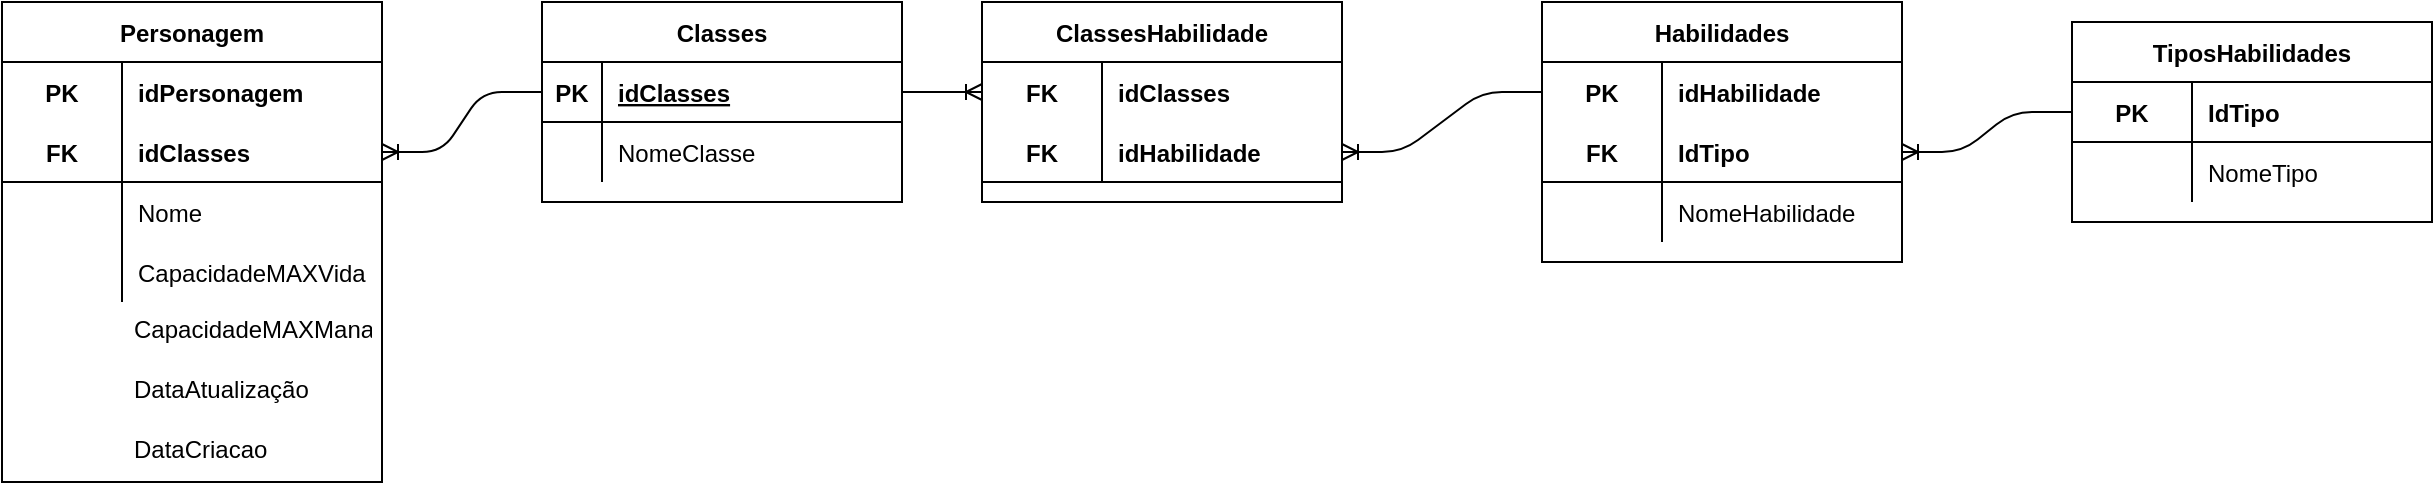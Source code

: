 <mxfile version="14.4.3" type="device"><diagram id="nSzzUIkmWEbeYExrmYof" name="Rpg_logico"><mxGraphModel dx="1446" dy="519" grid="0" gridSize="10" guides="1" tooltips="1" connect="1" arrows="1" fold="1" page="0" pageScale="1" pageWidth="1400" pageHeight="400" math="0" shadow="0"><root><mxCell id="0"/><mxCell id="1" parent="0"/><mxCell id="-qJ9bbTvGp7XI1ia1LeW-1" value="Personagem" style="shape=table;startSize=30;container=1;collapsible=1;childLayout=tableLayout;fixedRows=1;rowLines=0;fontStyle=1;align=center;resizeLast=1;" parent="1" vertex="1"><mxGeometry x="95" y="80" width="190" height="240" as="geometry"/></mxCell><mxCell id="-qJ9bbTvGp7XI1ia1LeW-2" value="" style="shape=partialRectangle;collapsible=0;dropTarget=0;pointerEvents=0;fillColor=none;top=0;left=0;bottom=0;right=0;points=[[0,0.5],[1,0.5]];portConstraint=eastwest;" parent="-qJ9bbTvGp7XI1ia1LeW-1" vertex="1"><mxGeometry y="30" width="190" height="30" as="geometry"/></mxCell><mxCell id="-qJ9bbTvGp7XI1ia1LeW-3" value="PK" style="shape=partialRectangle;connectable=0;fillColor=none;top=0;left=0;bottom=0;right=0;fontStyle=1;overflow=hidden;" parent="-qJ9bbTvGp7XI1ia1LeW-2" vertex="1"><mxGeometry width="60" height="30" as="geometry"/></mxCell><mxCell id="-qJ9bbTvGp7XI1ia1LeW-4" value="idPersonagem" style="shape=partialRectangle;connectable=0;fillColor=none;top=0;left=0;bottom=0;right=0;align=left;spacingLeft=6;fontStyle=1;overflow=hidden;" parent="-qJ9bbTvGp7XI1ia1LeW-2" vertex="1"><mxGeometry x="60" width="130" height="30" as="geometry"/></mxCell><mxCell id="-qJ9bbTvGp7XI1ia1LeW-5" value="" style="shape=partialRectangle;collapsible=0;dropTarget=0;pointerEvents=0;fillColor=none;top=0;left=0;bottom=1;right=0;points=[[0,0.5],[1,0.5]];portConstraint=eastwest;" parent="-qJ9bbTvGp7XI1ia1LeW-1" vertex="1"><mxGeometry y="60" width="190" height="30" as="geometry"/></mxCell><mxCell id="-qJ9bbTvGp7XI1ia1LeW-6" value="FK" style="shape=partialRectangle;connectable=0;fillColor=none;top=0;left=0;bottom=0;right=0;fontStyle=1;overflow=hidden;" parent="-qJ9bbTvGp7XI1ia1LeW-5" vertex="1"><mxGeometry width="60" height="30" as="geometry"/></mxCell><mxCell id="-qJ9bbTvGp7XI1ia1LeW-7" value="idClasses" style="shape=partialRectangle;connectable=0;fillColor=none;top=0;left=0;bottom=0;right=0;align=left;spacingLeft=6;fontStyle=1;overflow=hidden;" parent="-qJ9bbTvGp7XI1ia1LeW-5" vertex="1"><mxGeometry x="60" width="130" height="30" as="geometry"/></mxCell><mxCell id="-qJ9bbTvGp7XI1ia1LeW-8" value="" style="shape=partialRectangle;collapsible=0;dropTarget=0;pointerEvents=0;fillColor=none;top=0;left=0;bottom=0;right=0;points=[[0,0.5],[1,0.5]];portConstraint=eastwest;" parent="-qJ9bbTvGp7XI1ia1LeW-1" vertex="1"><mxGeometry y="90" width="190" height="30" as="geometry"/></mxCell><mxCell id="-qJ9bbTvGp7XI1ia1LeW-9" value="" style="shape=partialRectangle;connectable=0;fillColor=none;top=0;left=0;bottom=0;right=0;editable=1;overflow=hidden;" parent="-qJ9bbTvGp7XI1ia1LeW-8" vertex="1"><mxGeometry width="60" height="30" as="geometry"/></mxCell><mxCell id="-qJ9bbTvGp7XI1ia1LeW-10" value="Nome" style="shape=partialRectangle;connectable=0;fillColor=none;top=0;left=0;bottom=0;right=0;align=left;spacingLeft=6;overflow=hidden;" parent="-qJ9bbTvGp7XI1ia1LeW-8" vertex="1"><mxGeometry x="60" width="130" height="30" as="geometry"/></mxCell><mxCell id="-qJ9bbTvGp7XI1ia1LeW-11" value="" style="shape=partialRectangle;collapsible=0;dropTarget=0;pointerEvents=0;fillColor=none;top=0;left=0;bottom=0;right=0;points=[[0,0.5],[1,0.5]];portConstraint=eastwest;" parent="-qJ9bbTvGp7XI1ia1LeW-1" vertex="1"><mxGeometry y="120" width="190" height="30" as="geometry"/></mxCell><mxCell id="-qJ9bbTvGp7XI1ia1LeW-12" value="" style="shape=partialRectangle;connectable=0;fillColor=none;top=0;left=0;bottom=0;right=0;editable=1;overflow=hidden;" parent="-qJ9bbTvGp7XI1ia1LeW-11" vertex="1"><mxGeometry width="60" height="30" as="geometry"/></mxCell><mxCell id="-qJ9bbTvGp7XI1ia1LeW-13" value="CapacidadeMAXVida" style="shape=partialRectangle;connectable=0;fillColor=none;top=0;left=0;bottom=0;right=0;align=left;spacingLeft=6;overflow=hidden;" parent="-qJ9bbTvGp7XI1ia1LeW-11" vertex="1"><mxGeometry x="60" width="130" height="30" as="geometry"/></mxCell><mxCell id="-qJ9bbTvGp7XI1ia1LeW-14" value="CapacidadeMAXMana" style="text;strokeColor=none;fillColor=none;spacingLeft=4;spacingRight=4;overflow=hidden;rotatable=0;points=[[0,0.5],[1,0.5]];portConstraint=eastwest;fontSize=12;" parent="1" vertex="1"><mxGeometry x="155" y="230" width="130" height="30" as="geometry"/></mxCell><mxCell id="-qJ9bbTvGp7XI1ia1LeW-15" value="DataAtualização" style="text;strokeColor=none;fillColor=none;spacingLeft=4;spacingRight=4;overflow=hidden;rotatable=0;points=[[0,0.5],[1,0.5]];portConstraint=eastwest;fontSize=12;" parent="1" vertex="1"><mxGeometry x="155" y="260" width="130" height="30" as="geometry"/></mxCell><mxCell id="-qJ9bbTvGp7XI1ia1LeW-16" value="DataCriacao" style="text;strokeColor=none;fillColor=none;spacingLeft=4;spacingRight=4;overflow=hidden;rotatable=0;points=[[0,0.5],[1,0.5]];portConstraint=eastwest;fontSize=12;" parent="1" vertex="1"><mxGeometry x="155" y="290" width="130" height="30" as="geometry"/></mxCell><mxCell id="-qJ9bbTvGp7XI1ia1LeW-30" value="Classes" style="shape=table;startSize=30;container=1;collapsible=1;childLayout=tableLayout;fixedRows=1;rowLines=0;fontStyle=1;align=center;resizeLast=1;" parent="1" vertex="1"><mxGeometry x="365" y="80" width="180" height="100" as="geometry"/></mxCell><mxCell id="-qJ9bbTvGp7XI1ia1LeW-31" value="" style="shape=partialRectangle;collapsible=0;dropTarget=0;pointerEvents=0;fillColor=none;top=0;left=0;bottom=1;right=0;points=[[0,0.5],[1,0.5]];portConstraint=eastwest;" parent="-qJ9bbTvGp7XI1ia1LeW-30" vertex="1"><mxGeometry y="30" width="180" height="30" as="geometry"/></mxCell><mxCell id="-qJ9bbTvGp7XI1ia1LeW-32" value="PK" style="shape=partialRectangle;connectable=0;fillColor=none;top=0;left=0;bottom=0;right=0;fontStyle=1;overflow=hidden;" parent="-qJ9bbTvGp7XI1ia1LeW-31" vertex="1"><mxGeometry width="30" height="30" as="geometry"/></mxCell><mxCell id="-qJ9bbTvGp7XI1ia1LeW-33" value="idClasses" style="shape=partialRectangle;connectable=0;fillColor=none;top=0;left=0;bottom=0;right=0;align=left;spacingLeft=6;fontStyle=5;overflow=hidden;" parent="-qJ9bbTvGp7XI1ia1LeW-31" vertex="1"><mxGeometry x="30" width="150" height="30" as="geometry"/></mxCell><mxCell id="-qJ9bbTvGp7XI1ia1LeW-34" value="" style="shape=partialRectangle;collapsible=0;dropTarget=0;pointerEvents=0;fillColor=none;top=0;left=0;bottom=0;right=0;points=[[0,0.5],[1,0.5]];portConstraint=eastwest;" parent="-qJ9bbTvGp7XI1ia1LeW-30" vertex="1"><mxGeometry y="60" width="180" height="30" as="geometry"/></mxCell><mxCell id="-qJ9bbTvGp7XI1ia1LeW-35" value="" style="shape=partialRectangle;connectable=0;fillColor=none;top=0;left=0;bottom=0;right=0;editable=1;overflow=hidden;" parent="-qJ9bbTvGp7XI1ia1LeW-34" vertex="1"><mxGeometry width="30" height="30" as="geometry"/></mxCell><mxCell id="-qJ9bbTvGp7XI1ia1LeW-36" value="NomeClasse" style="shape=partialRectangle;connectable=0;fillColor=none;top=0;left=0;bottom=0;right=0;align=left;spacingLeft=6;overflow=hidden;" parent="-qJ9bbTvGp7XI1ia1LeW-34" vertex="1"><mxGeometry x="30" width="150" height="30" as="geometry"/></mxCell><mxCell id="-qJ9bbTvGp7XI1ia1LeW-43" value="" style="edgeStyle=entityRelationEdgeStyle;fontSize=12;html=1;endArrow=ERoneToMany;entryX=1;entryY=0.5;entryDx=0;entryDy=0;exitX=0;exitY=0.5;exitDx=0;exitDy=0;" parent="1" source="-qJ9bbTvGp7XI1ia1LeW-31" target="-qJ9bbTvGp7XI1ia1LeW-5" edge="1"><mxGeometry width="100" height="100" relative="1" as="geometry"><mxPoint x="385" y="260" as="sourcePoint"/><mxPoint x="485" y="160" as="targetPoint"/></mxGeometry></mxCell><mxCell id="-qJ9bbTvGp7XI1ia1LeW-44" value="ClassesHabilidade" style="shape=table;startSize=30;container=1;collapsible=1;childLayout=tableLayout;fixedRows=1;rowLines=0;fontStyle=1;align=center;resizeLast=1;" parent="1" vertex="1"><mxGeometry x="585" y="80" width="180" height="100" as="geometry"/></mxCell><mxCell id="-qJ9bbTvGp7XI1ia1LeW-45" value="" style="shape=partialRectangle;collapsible=0;dropTarget=0;pointerEvents=0;fillColor=none;top=0;left=0;bottom=0;right=0;points=[[0,0.5],[1,0.5]];portConstraint=eastwest;" parent="-qJ9bbTvGp7XI1ia1LeW-44" vertex="1"><mxGeometry y="30" width="180" height="30" as="geometry"/></mxCell><mxCell id="-qJ9bbTvGp7XI1ia1LeW-46" value="FK" style="shape=partialRectangle;connectable=0;fillColor=none;top=0;left=0;bottom=0;right=0;fontStyle=1;overflow=hidden;" parent="-qJ9bbTvGp7XI1ia1LeW-45" vertex="1"><mxGeometry width="60" height="30" as="geometry"/></mxCell><mxCell id="-qJ9bbTvGp7XI1ia1LeW-47" value="idClasses" style="shape=partialRectangle;connectable=0;fillColor=none;top=0;left=0;bottom=0;right=0;align=left;spacingLeft=6;fontStyle=1;overflow=hidden;" parent="-qJ9bbTvGp7XI1ia1LeW-45" vertex="1"><mxGeometry x="60" width="120" height="30" as="geometry"/></mxCell><mxCell id="-qJ9bbTvGp7XI1ia1LeW-48" value="" style="shape=partialRectangle;collapsible=0;dropTarget=0;pointerEvents=0;fillColor=none;top=0;left=0;bottom=1;right=0;points=[[0,0.5],[1,0.5]];portConstraint=eastwest;" parent="-qJ9bbTvGp7XI1ia1LeW-44" vertex="1"><mxGeometry y="60" width="180" height="30" as="geometry"/></mxCell><mxCell id="-qJ9bbTvGp7XI1ia1LeW-49" value="FK" style="shape=partialRectangle;connectable=0;fillColor=none;top=0;left=0;bottom=0;right=0;fontStyle=1;overflow=hidden;" parent="-qJ9bbTvGp7XI1ia1LeW-48" vertex="1"><mxGeometry width="60" height="30" as="geometry"/></mxCell><mxCell id="-qJ9bbTvGp7XI1ia1LeW-50" value="idHabilidade" style="shape=partialRectangle;connectable=0;fillColor=none;top=0;left=0;bottom=0;right=0;align=left;spacingLeft=6;fontStyle=1;overflow=hidden;" parent="-qJ9bbTvGp7XI1ia1LeW-48" vertex="1"><mxGeometry x="60" width="120" height="30" as="geometry"/></mxCell><mxCell id="-qJ9bbTvGp7XI1ia1LeW-57" value="" style="edgeStyle=entityRelationEdgeStyle;fontSize=12;html=1;endArrow=ERoneToMany;exitX=1;exitY=0.5;exitDx=0;exitDy=0;entryX=0;entryY=0.5;entryDx=0;entryDy=0;" parent="1" source="-qJ9bbTvGp7XI1ia1LeW-31" target="-qJ9bbTvGp7XI1ia1LeW-45" edge="1"><mxGeometry width="100" height="100" relative="1" as="geometry"><mxPoint x="385" y="260" as="sourcePoint"/><mxPoint x="485" y="160" as="targetPoint"/></mxGeometry></mxCell><mxCell id="-qJ9bbTvGp7XI1ia1LeW-58" value="Habilidades" style="shape=table;startSize=30;container=1;collapsible=1;childLayout=tableLayout;fixedRows=1;rowLines=0;fontStyle=1;align=center;resizeLast=1;" parent="1" vertex="1"><mxGeometry x="865" y="80" width="180" height="130" as="geometry"/></mxCell><mxCell id="-qJ9bbTvGp7XI1ia1LeW-59" value="" style="shape=partialRectangle;collapsible=0;dropTarget=0;pointerEvents=0;fillColor=none;top=0;left=0;bottom=0&#10;;right=0;points=[[0,0.5],[1,0.5]];portConstraint=eastwest;" parent="-qJ9bbTvGp7XI1ia1LeW-58" vertex="1"><mxGeometry y="30" width="180" height="30" as="geometry"/></mxCell><mxCell id="-qJ9bbTvGp7XI1ia1LeW-60" value="PK" style="shape=partialRectangle;connectable=0;fillColor=none;top=0;left=0;bottom=0;right=0;fontStyle=1;overflow=hidden;" parent="-qJ9bbTvGp7XI1ia1LeW-59" vertex="1"><mxGeometry width="60" height="30" as="geometry"/></mxCell><mxCell id="-qJ9bbTvGp7XI1ia1LeW-61" value="idHabilidade" style="shape=partialRectangle;connectable=0;fillColor=none;top=0;left=0;bottom=0;right=0;align=left;spacingLeft=6;fontStyle=1;overflow=hidden;" parent="-qJ9bbTvGp7XI1ia1LeW-59" vertex="1"><mxGeometry x="60" width="120" height="30" as="geometry"/></mxCell><mxCell id="QUPA6D9SaQ5kBaCvGvQc-11" value="" style="shape=partialRectangle;collapsible=0;dropTarget=0;pointerEvents=0;fillColor=none;top=0;left=0;bottom=1;right=0;points=[[0,0.5],[1,0.5]];portConstraint=eastwest;" vertex="1" parent="-qJ9bbTvGp7XI1ia1LeW-58"><mxGeometry y="60" width="180" height="30" as="geometry"/></mxCell><mxCell id="QUPA6D9SaQ5kBaCvGvQc-12" value="FK" style="shape=partialRectangle;connectable=0;fillColor=none;top=0;left=0;bottom=0;right=0;fontStyle=1;overflow=hidden;" vertex="1" parent="QUPA6D9SaQ5kBaCvGvQc-11"><mxGeometry width="60" height="30" as="geometry"/></mxCell><mxCell id="QUPA6D9SaQ5kBaCvGvQc-13" value="IdTipo" style="shape=partialRectangle;connectable=0;fillColor=none;top=0;left=0;bottom=0;right=0;align=left;spacingLeft=6;fontStyle=1;overflow=hidden;" vertex="1" parent="QUPA6D9SaQ5kBaCvGvQc-11"><mxGeometry x="60" width="120" height="30" as="geometry"/></mxCell><mxCell id="-qJ9bbTvGp7XI1ia1LeW-65" value="" style="shape=partialRectangle;collapsible=0;dropTarget=0;pointerEvents=0;fillColor=none;top=0;left=0;bottom=0;right=0;points=[[0,0.5],[1,0.5]];portConstraint=eastwest;" parent="-qJ9bbTvGp7XI1ia1LeW-58" vertex="1"><mxGeometry y="90" width="180" height="30" as="geometry"/></mxCell><mxCell id="-qJ9bbTvGp7XI1ia1LeW-66" value="" style="shape=partialRectangle;connectable=0;fillColor=none;top=0;left=0;bottom=0;right=0;editable=1;overflow=hidden;" parent="-qJ9bbTvGp7XI1ia1LeW-65" vertex="1"><mxGeometry width="60" height="30" as="geometry"/></mxCell><mxCell id="-qJ9bbTvGp7XI1ia1LeW-67" value="NomeHabilidade" style="shape=partialRectangle;connectable=0;fillColor=none;top=0;left=0;bottom=0;right=0;align=left;spacingLeft=6;overflow=hidden;" parent="-qJ9bbTvGp7XI1ia1LeW-65" vertex="1"><mxGeometry x="60" width="120" height="30" as="geometry"/></mxCell><mxCell id="-qJ9bbTvGp7XI1ia1LeW-71" value="" style="edgeStyle=entityRelationEdgeStyle;fontSize=12;html=1;endArrow=ERoneToMany;entryX=1;entryY=0.5;entryDx=0;entryDy=0;" parent="1" source="-qJ9bbTvGp7XI1ia1LeW-59" target="-qJ9bbTvGp7XI1ia1LeW-48" edge="1"><mxGeometry width="100" height="100" relative="1" as="geometry"><mxPoint x="695" y="330" as="sourcePoint"/><mxPoint x="795" y="230" as="targetPoint"/></mxGeometry></mxCell><mxCell id="QUPA6D9SaQ5kBaCvGvQc-1" value="TiposHabilidades" style="shape=table;startSize=30;container=1;collapsible=1;childLayout=tableLayout;fixedRows=1;rowLines=0;fontStyle=1;align=center;resizeLast=1;" vertex="1" parent="1"><mxGeometry x="1130" y="90" width="180" height="100" as="geometry"/></mxCell><mxCell id="QUPA6D9SaQ5kBaCvGvQc-2" value="" style="shape=partialRectangle;collapsible=0;dropTarget=0;pointerEvents=0;fillColor=none;top=0;left=0;bottom=1;right=0;points=[[0,0.5],[1,0.5]];portConstraint=eastwest;" vertex="1" parent="QUPA6D9SaQ5kBaCvGvQc-1"><mxGeometry y="30" width="180" height="30" as="geometry"/></mxCell><mxCell id="QUPA6D9SaQ5kBaCvGvQc-3" value="PK" style="shape=partialRectangle;connectable=0;fillColor=none;top=0;left=0;bottom=0;right=0;fontStyle=1;overflow=hidden;" vertex="1" parent="QUPA6D9SaQ5kBaCvGvQc-2"><mxGeometry width="60" height="30" as="geometry"/></mxCell><mxCell id="QUPA6D9SaQ5kBaCvGvQc-4" value="IdTipo" style="shape=partialRectangle;connectable=0;fillColor=none;top=0;left=0;bottom=0;right=0;align=left;spacingLeft=6;fontStyle=1;overflow=hidden;" vertex="1" parent="QUPA6D9SaQ5kBaCvGvQc-2"><mxGeometry x="60" width="120" height="30" as="geometry"/></mxCell><mxCell id="QUPA6D9SaQ5kBaCvGvQc-5" value="" style="shape=partialRectangle;collapsible=0;dropTarget=0;pointerEvents=0;fillColor=none;top=0;left=0;bottom=0;right=0;points=[[0,0.5],[1,0.5]];portConstraint=eastwest;" vertex="1" parent="QUPA6D9SaQ5kBaCvGvQc-1"><mxGeometry y="60" width="180" height="30" as="geometry"/></mxCell><mxCell id="QUPA6D9SaQ5kBaCvGvQc-6" value="" style="shape=partialRectangle;connectable=0;fillColor=none;top=0;left=0;bottom=0;right=0;editable=1;overflow=hidden;" vertex="1" parent="QUPA6D9SaQ5kBaCvGvQc-5"><mxGeometry width="60" height="30" as="geometry"/></mxCell><mxCell id="QUPA6D9SaQ5kBaCvGvQc-7" value="NomeTipo" style="shape=partialRectangle;connectable=0;fillColor=none;top=0;left=0;bottom=0;right=0;align=left;spacingLeft=6;overflow=hidden;" vertex="1" parent="QUPA6D9SaQ5kBaCvGvQc-5"><mxGeometry x="60" width="120" height="30" as="geometry"/></mxCell><mxCell id="QUPA6D9SaQ5kBaCvGvQc-14" value="" style="edgeStyle=entityRelationEdgeStyle;fontSize=12;html=1;endArrow=ERoneToMany;" edge="1" parent="1" source="QUPA6D9SaQ5kBaCvGvQc-2" target="QUPA6D9SaQ5kBaCvGvQc-11"><mxGeometry width="100" height="100" relative="1" as="geometry"><mxPoint x="1140" y="200" as="sourcePoint"/><mxPoint x="1070" y="210" as="targetPoint"/></mxGeometry></mxCell></root></mxGraphModel></diagram></mxfile>